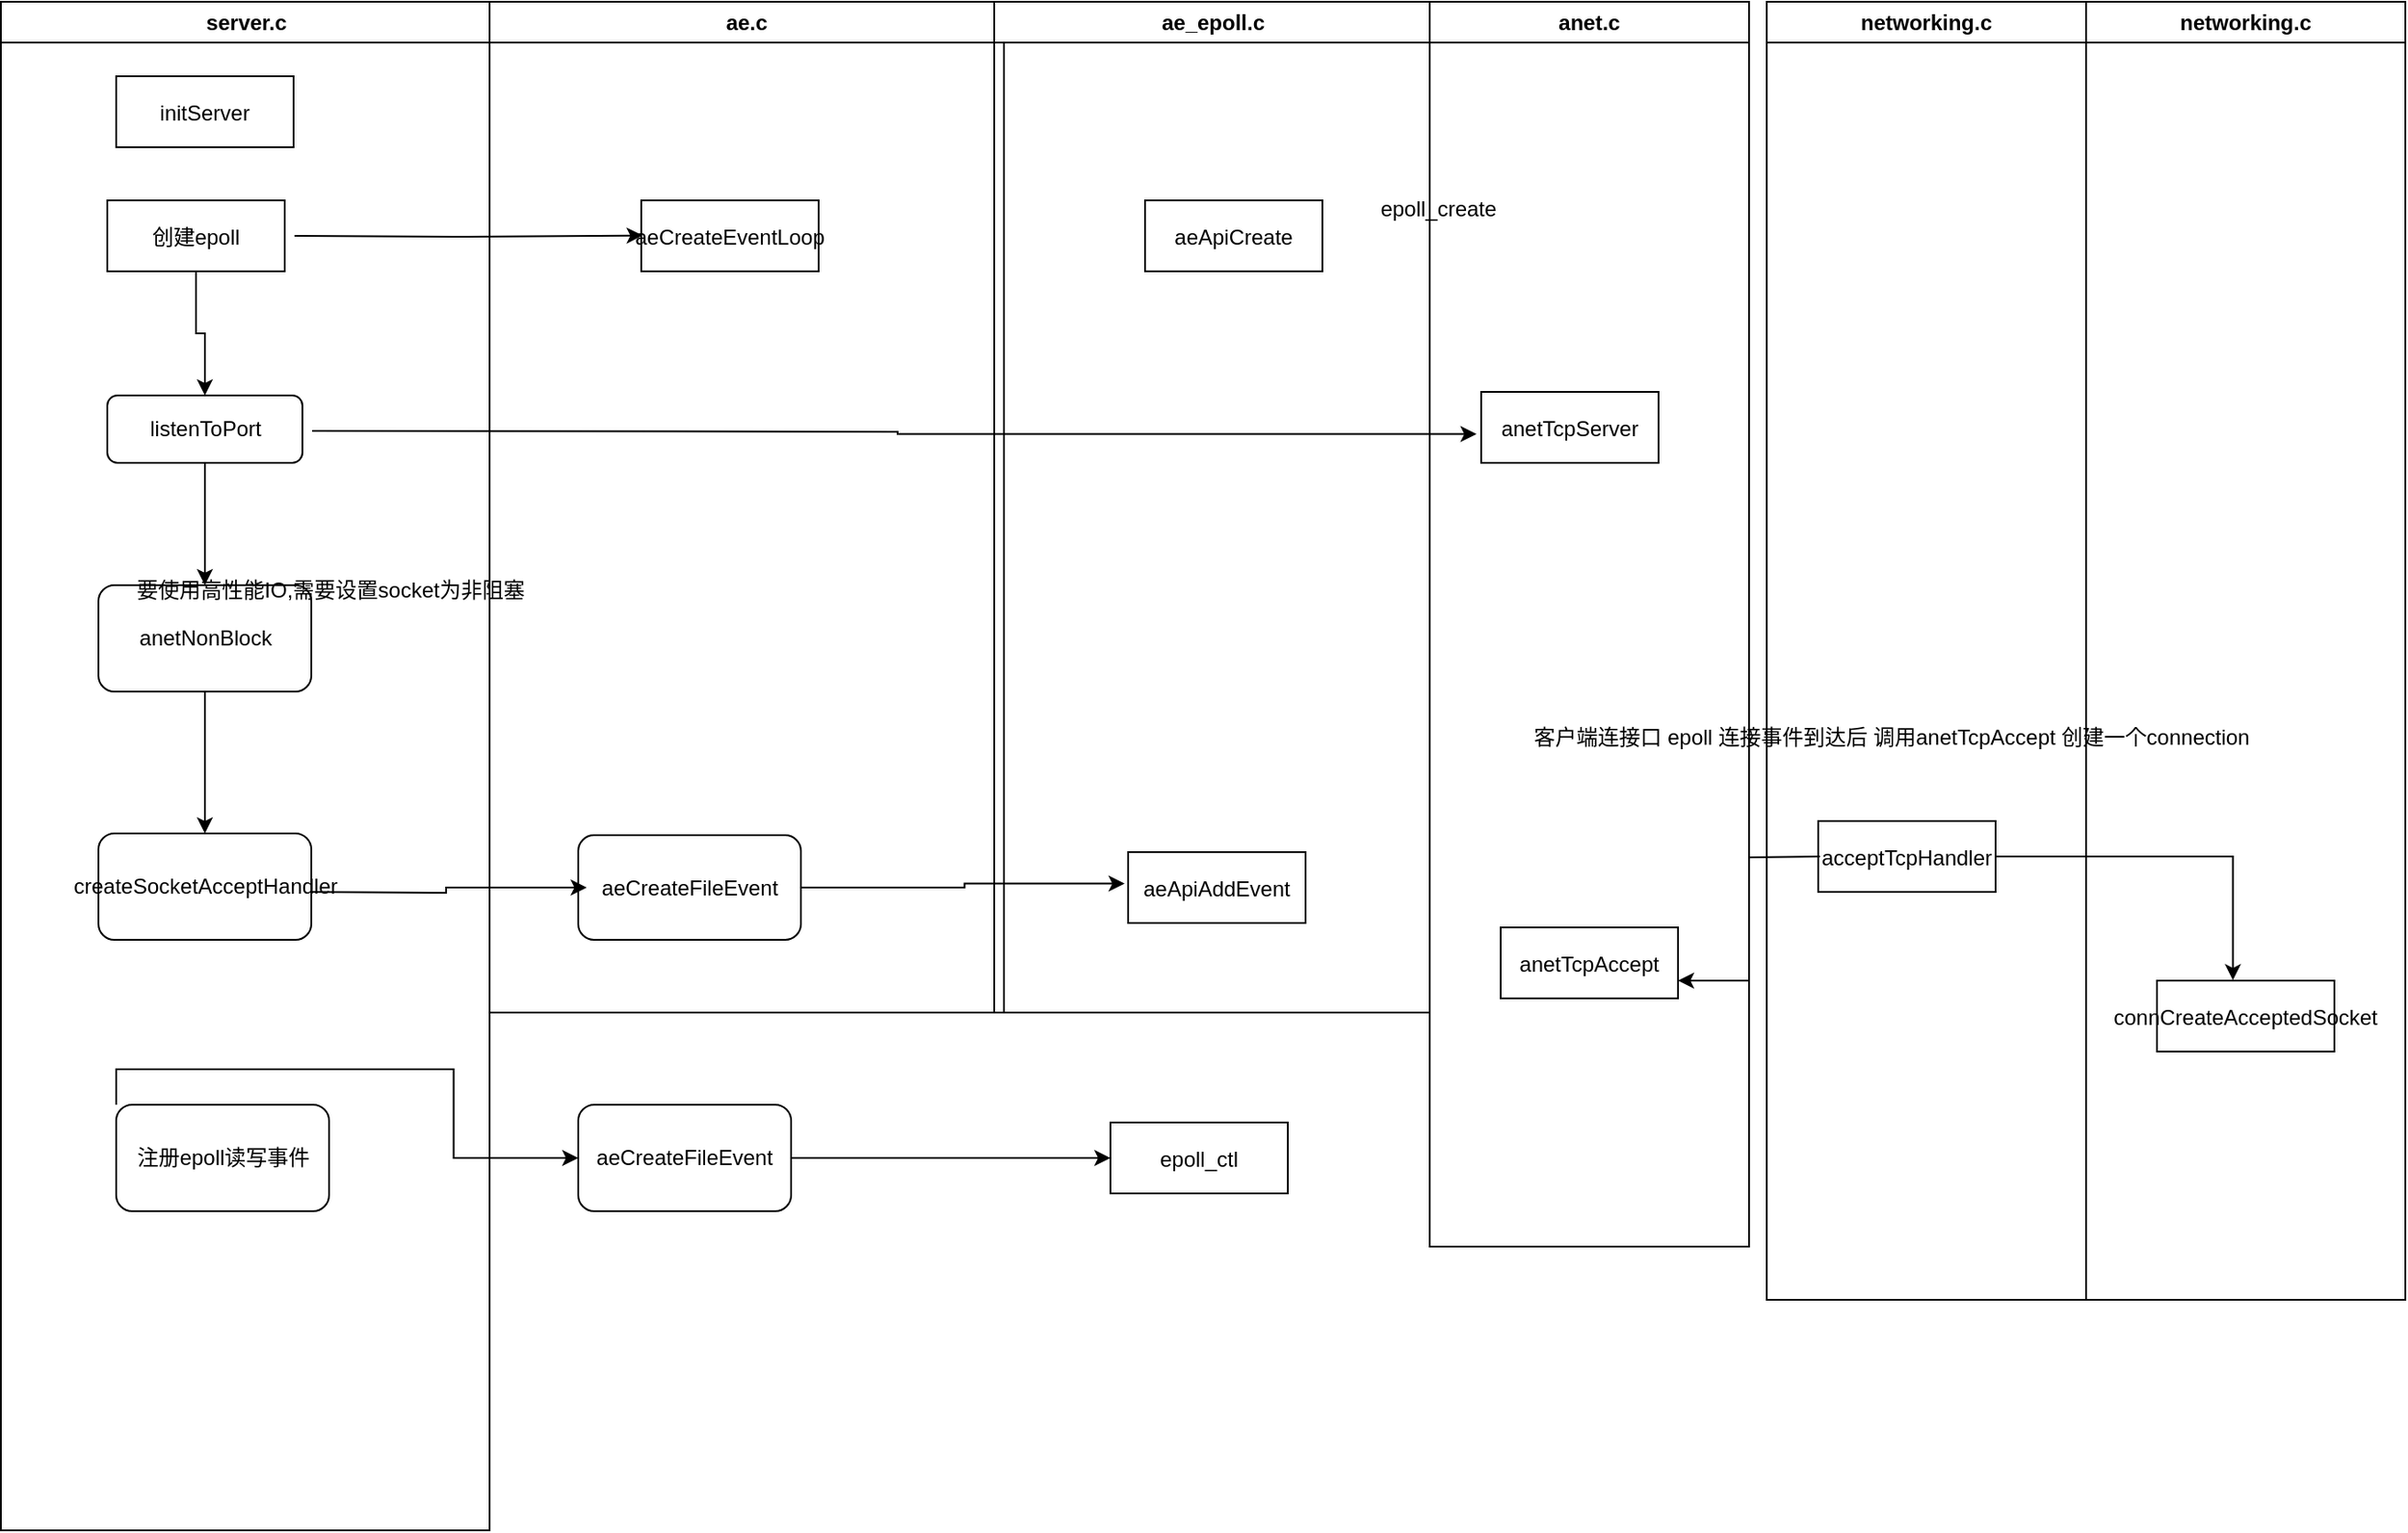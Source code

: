 <mxfile version="17.2.4" type="github">
  <diagram name="Page-1" id="e7e014a7-5840-1c2e-5031-d8a46d1fe8dd">
    <mxGraphModel dx="1038" dy="579" grid="1" gridSize="10" guides="1" tooltips="1" connect="1" arrows="1" fold="1" page="1" pageScale="1" pageWidth="1169" pageHeight="826" background="none" math="0" shadow="0">
      <root>
        <mxCell id="0" />
        <mxCell id="1" parent="0" />
        <mxCell id="2" value="server.c" style="swimlane;whiteSpace=wrap" parent="1" vertex="1">
          <mxGeometry x="164.5" y="128" width="275.5" height="862" as="geometry" />
        </mxCell>
        <mxCell id="7" value="initServer" style="" parent="2" vertex="1">
          <mxGeometry x="65" y="42" width="100" height="40" as="geometry" />
        </mxCell>
        <mxCell id="Kj-B0rT455j1Jg6UjBG5-108" value="" style="edgeStyle=orthogonalEdgeStyle;rounded=0;orthogonalLoop=1;jettySize=auto;html=1;" edge="1" parent="2" source="Kj-B0rT455j1Jg6UjBG5-95" target="Kj-B0rT455j1Jg6UjBG5-107">
          <mxGeometry relative="1" as="geometry" />
        </mxCell>
        <mxCell id="Kj-B0rT455j1Jg6UjBG5-95" value="创建epoll" style="" vertex="1" parent="2">
          <mxGeometry x="60" y="112" width="100" height="40" as="geometry" />
        </mxCell>
        <mxCell id="Kj-B0rT455j1Jg6UjBG5-110" value="" style="edgeStyle=orthogonalEdgeStyle;rounded=0;orthogonalLoop=1;jettySize=auto;html=1;" edge="1" parent="2" source="Kj-B0rT455j1Jg6UjBG5-107" target="Kj-B0rT455j1Jg6UjBG5-109">
          <mxGeometry relative="1" as="geometry" />
        </mxCell>
        <mxCell id="Kj-B0rT455j1Jg6UjBG5-107" value="listenToPort" style="rounded=1;whiteSpace=wrap;html=1;" vertex="1" parent="2">
          <mxGeometry x="60" y="222" width="110" height="38" as="geometry" />
        </mxCell>
        <mxCell id="Kj-B0rT455j1Jg6UjBG5-119" value="" style="edgeStyle=orthogonalEdgeStyle;rounded=0;orthogonalLoop=1;jettySize=auto;html=1;" edge="1" parent="2" source="Kj-B0rT455j1Jg6UjBG5-109" target="Kj-B0rT455j1Jg6UjBG5-118">
          <mxGeometry relative="1" as="geometry" />
        </mxCell>
        <mxCell id="Kj-B0rT455j1Jg6UjBG5-109" value="anetNonBlock" style="rounded=1;whiteSpace=wrap;html=1;" vertex="1" parent="2">
          <mxGeometry x="55" y="329" width="120" height="60" as="geometry" />
        </mxCell>
        <mxCell id="Kj-B0rT455j1Jg6UjBG5-118" value="createSocketAcceptHandler" style="rounded=1;whiteSpace=wrap;html=1;" vertex="1" parent="2">
          <mxGeometry x="55" y="469" width="120" height="60" as="geometry" />
        </mxCell>
        <mxCell id="Kj-B0rT455j1Jg6UjBG5-147" value="注册epoll读写事件" style="rounded=1;whiteSpace=wrap;html=1;" vertex="1" parent="2">
          <mxGeometry x="65" y="622" width="120" height="60" as="geometry" />
        </mxCell>
        <mxCell id="3" value="ae.c" style="swimlane;whiteSpace=wrap" parent="1" vertex="1">
          <mxGeometry x="440" y="128" width="290" height="570" as="geometry" />
        </mxCell>
        <mxCell id="Kj-B0rT455j1Jg6UjBG5-96" value="aeCreateEventLoop" style="" vertex="1" parent="3">
          <mxGeometry x="85.5" y="112" width="100" height="40" as="geometry" />
        </mxCell>
        <mxCell id="Kj-B0rT455j1Jg6UjBG5-120" value="aeCreateFileEvent" style="rounded=1;whiteSpace=wrap;html=1;" vertex="1" parent="3">
          <mxGeometry x="50" y="470" width="125.5" height="59" as="geometry" />
        </mxCell>
        <mxCell id="4" value="ae_epoll.c" style="swimlane;whiteSpace=wrap" parent="1" vertex="1">
          <mxGeometry x="724.5" y="128" width="245.5" height="570" as="geometry" />
        </mxCell>
        <mxCell id="Kj-B0rT455j1Jg6UjBG5-97" value="aeApiCreate" style="" vertex="1" parent="4">
          <mxGeometry x="85" y="112" width="100" height="40" as="geometry" />
        </mxCell>
        <mxCell id="Kj-B0rT455j1Jg6UjBG5-98" value="epoll_create" style="text;html=1;strokeColor=none;fillColor=none;align=center;verticalAlign=middle;whiteSpace=wrap;rounded=0;" vertex="1" parent="4">
          <mxGeometry x="220.5" y="102" width="60" height="30" as="geometry" />
        </mxCell>
        <mxCell id="Kj-B0rT455j1Jg6UjBG5-132" value="aeApiAddEvent" style="" vertex="1" parent="4">
          <mxGeometry x="75.5" y="479.5" width="100" height="40" as="geometry" />
        </mxCell>
        <mxCell id="Kj-B0rT455j1Jg6UjBG5-101" style="edgeStyle=orthogonalEdgeStyle;rounded=0;orthogonalLoop=1;jettySize=auto;html=1;entryX=0.008;entryY=0.495;entryDx=0;entryDy=0;entryPerimeter=0;" edge="1" parent="1" target="Kj-B0rT455j1Jg6UjBG5-96">
          <mxGeometry relative="1" as="geometry">
            <mxPoint x="330" y="260" as="sourcePoint" />
          </mxGeometry>
        </mxCell>
        <mxCell id="Kj-B0rT455j1Jg6UjBG5-111" value="anet.c" style="swimlane;whiteSpace=wrap" vertex="1" parent="1">
          <mxGeometry x="970" y="128" width="180" height="702" as="geometry" />
        </mxCell>
        <mxCell id="Kj-B0rT455j1Jg6UjBG5-112" value="anetTcpServer" style="" vertex="1" parent="Kj-B0rT455j1Jg6UjBG5-111">
          <mxGeometry x="29" y="220" width="100" height="40" as="geometry" />
        </mxCell>
        <mxCell id="Kj-B0rT455j1Jg6UjBG5-137" value="anetTcpAccept" style="" vertex="1" parent="Kj-B0rT455j1Jg6UjBG5-111">
          <mxGeometry x="40" y="522" width="100" height="40" as="geometry" />
        </mxCell>
        <mxCell id="Kj-B0rT455j1Jg6UjBG5-116" style="edgeStyle=orthogonalEdgeStyle;rounded=0;orthogonalLoop=1;jettySize=auto;html=1;entryX=-0.026;entryY=0.595;entryDx=0;entryDy=0;entryPerimeter=0;" edge="1" parent="1" target="Kj-B0rT455j1Jg6UjBG5-112">
          <mxGeometry relative="1" as="geometry">
            <mxPoint x="340" y="370" as="sourcePoint" />
          </mxGeometry>
        </mxCell>
        <mxCell id="Kj-B0rT455j1Jg6UjBG5-117" value="要使用高性能IO,需要设置socket为非阻塞" style="text;html=1;align=center;verticalAlign=middle;resizable=0;points=[];autosize=1;strokeColor=none;fillColor=none;" vertex="1" parent="1">
          <mxGeometry x="235" y="450" width="230" height="20" as="geometry" />
        </mxCell>
        <mxCell id="Kj-B0rT455j1Jg6UjBG5-122" style="edgeStyle=orthogonalEdgeStyle;rounded=0;orthogonalLoop=1;jettySize=auto;html=1;entryX=0.038;entryY=0.5;entryDx=0;entryDy=0;entryPerimeter=0;" edge="1" parent="1" target="Kj-B0rT455j1Jg6UjBG5-120">
          <mxGeometry relative="1" as="geometry">
            <mxPoint x="340" y="630" as="sourcePoint" />
          </mxGeometry>
        </mxCell>
        <mxCell id="Kj-B0rT455j1Jg6UjBG5-133" style="edgeStyle=orthogonalEdgeStyle;rounded=0;orthogonalLoop=1;jettySize=auto;html=1;entryX=-0.02;entryY=0.445;entryDx=0;entryDy=0;entryPerimeter=0;" edge="1" parent="1" source="Kj-B0rT455j1Jg6UjBG5-120" target="Kj-B0rT455j1Jg6UjBG5-132">
          <mxGeometry relative="1" as="geometry" />
        </mxCell>
        <mxCell id="Kj-B0rT455j1Jg6UjBG5-134" value="networking.c" style="swimlane;whiteSpace=wrap" vertex="1" parent="1">
          <mxGeometry x="1160" y="128" width="180" height="732" as="geometry" />
        </mxCell>
        <mxCell id="Kj-B0rT455j1Jg6UjBG5-135" value="acceptTcpHandler" style="" vertex="1" parent="Kj-B0rT455j1Jg6UjBG5-134">
          <mxGeometry x="29" y="462" width="100" height="40" as="geometry" />
        </mxCell>
        <mxCell id="Kj-B0rT455j1Jg6UjBG5-139" style="edgeStyle=orthogonalEdgeStyle;rounded=0;orthogonalLoop=1;jettySize=auto;html=1;entryX=1;entryY=0.75;entryDx=0;entryDy=0;entryPerimeter=0;" edge="1" parent="1" target="Kj-B0rT455j1Jg6UjBG5-137">
          <mxGeometry relative="1" as="geometry">
            <mxPoint x="1190" y="610" as="sourcePoint" />
          </mxGeometry>
        </mxCell>
        <mxCell id="Kj-B0rT455j1Jg6UjBG5-140" value="客户端连接口 epoll 连接事件到达后 调用anetTcpAccept 创建一个connection&lt;br&gt;&amp;nbsp;" style="text;html=1;align=center;verticalAlign=middle;resizable=0;points=[];autosize=1;strokeColor=none;fillColor=none;" vertex="1" parent="1">
          <mxGeometry x="1020" y="535" width="420" height="30" as="geometry" />
        </mxCell>
        <mxCell id="Kj-B0rT455j1Jg6UjBG5-141" value="networking.c" style="swimlane;whiteSpace=wrap" vertex="1" parent="1">
          <mxGeometry x="1340" y="128" width="180" height="732" as="geometry" />
        </mxCell>
        <mxCell id="Kj-B0rT455j1Jg6UjBG5-142" value="connCreateAcceptedSocket" style="" vertex="1" parent="Kj-B0rT455j1Jg6UjBG5-141">
          <mxGeometry x="40" y="552" width="100" height="40" as="geometry" />
        </mxCell>
        <mxCell id="Kj-B0rT455j1Jg6UjBG5-144" style="edgeStyle=orthogonalEdgeStyle;rounded=0;orthogonalLoop=1;jettySize=auto;html=1;entryX=0.428;entryY=-0.005;entryDx=0;entryDy=0;entryPerimeter=0;" edge="1" parent="1" source="Kj-B0rT455j1Jg6UjBG5-135" target="Kj-B0rT455j1Jg6UjBG5-142">
          <mxGeometry relative="1" as="geometry" />
        </mxCell>
        <mxCell id="Kj-B0rT455j1Jg6UjBG5-151" style="edgeStyle=orthogonalEdgeStyle;rounded=0;orthogonalLoop=1;jettySize=auto;html=1;entryX=0;entryY=0.5;entryDx=0;entryDy=0;entryPerimeter=0;" edge="1" parent="1" source="Kj-B0rT455j1Jg6UjBG5-145" target="Kj-B0rT455j1Jg6UjBG5-150">
          <mxGeometry relative="1" as="geometry" />
        </mxCell>
        <mxCell id="Kj-B0rT455j1Jg6UjBG5-145" value="aeCreateFileEvent" style="whiteSpace=wrap;html=1;rounded=1;" vertex="1" parent="1">
          <mxGeometry x="490" y="750" width="120" height="60" as="geometry" />
        </mxCell>
        <mxCell id="Kj-B0rT455j1Jg6UjBG5-148" style="edgeStyle=orthogonalEdgeStyle;rounded=0;orthogonalLoop=1;jettySize=auto;html=1;exitX=0;exitY=0;exitDx=0;exitDy=0;" edge="1" parent="1" source="Kj-B0rT455j1Jg6UjBG5-147" target="Kj-B0rT455j1Jg6UjBG5-145">
          <mxGeometry relative="1" as="geometry" />
        </mxCell>
        <mxCell id="Kj-B0rT455j1Jg6UjBG5-150" value="epoll_ctl" style="" vertex="1" parent="1">
          <mxGeometry x="790" y="760" width="100" height="40" as="geometry" />
        </mxCell>
      </root>
    </mxGraphModel>
  </diagram>
</mxfile>

